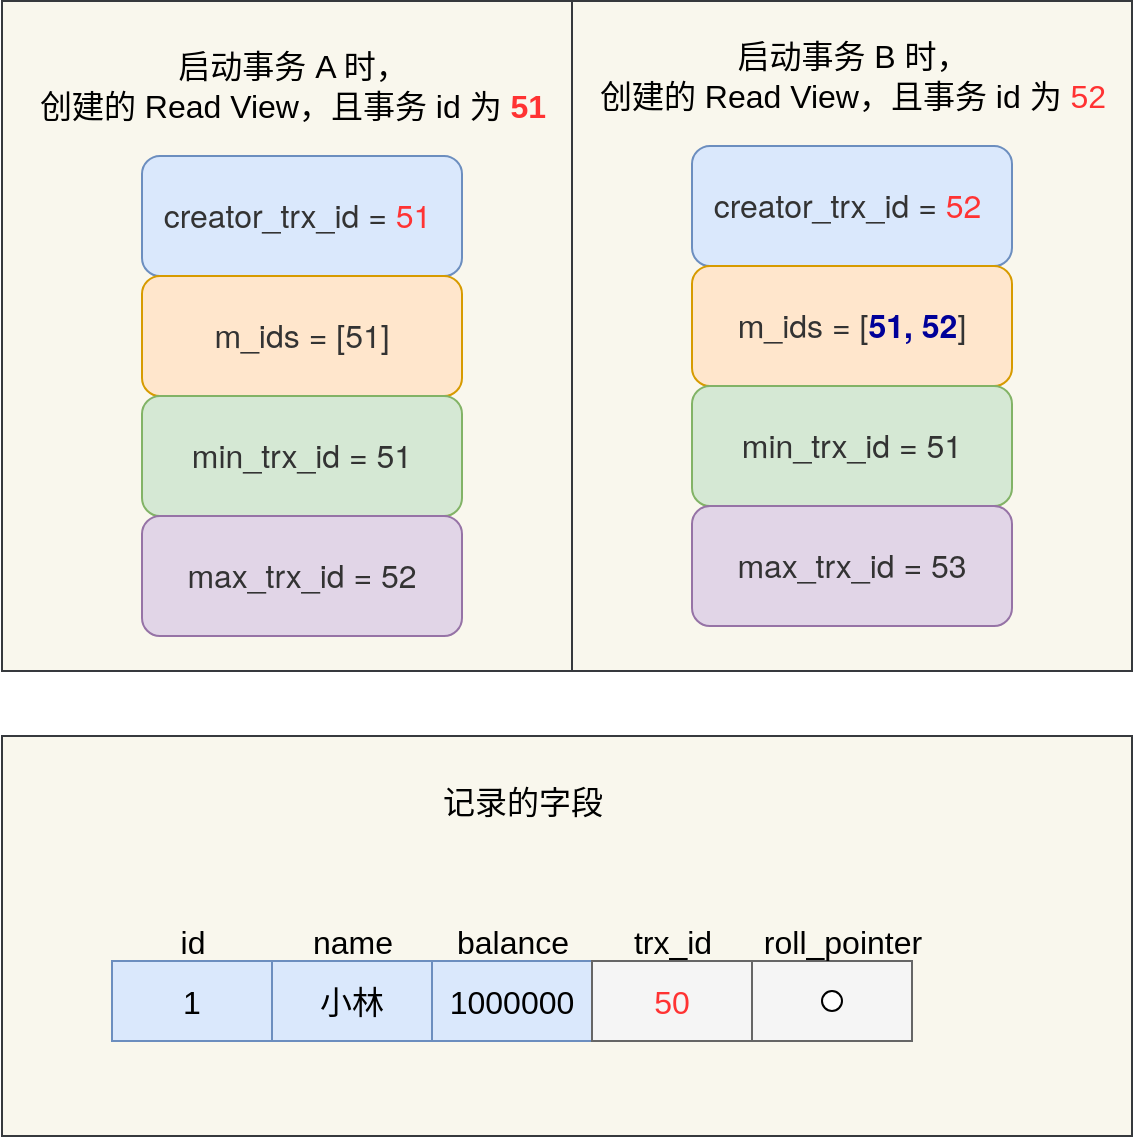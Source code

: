 <mxfile version="17.2.4" type="github">
  <diagram id="Ua_hDdF575RJbxlPZzkG" name="第 1 页">
    <mxGraphModel dx="929" dy="531" grid="1" gridSize="10" guides="1" tooltips="1" connect="1" arrows="1" fold="1" page="1" pageScale="1" pageWidth="827" pageHeight="1169" math="0" shadow="0">
      <root>
        <mxCell id="0" />
        <mxCell id="1" parent="0" />
        <mxCell id="kqDQWQaItfaZ256zWpmj-26" value="" style="rounded=0;whiteSpace=wrap;html=1;fontSize=16;fillColor=#f9f7ed;strokeColor=#36393d;" parent="1" vertex="1">
          <mxGeometry x="180" y="400" width="565" height="200" as="geometry" />
        </mxCell>
        <mxCell id="kqDQWQaItfaZ256zWpmj-12" value="" style="rounded=0;whiteSpace=wrap;html=1;fontSize=16;fillColor=#f9f7ed;strokeColor=#36393d;" parent="1" vertex="1">
          <mxGeometry x="465" y="32.5" width="280" height="335" as="geometry" />
        </mxCell>
        <mxCell id="kqDQWQaItfaZ256zWpmj-11" value="" style="rounded=0;whiteSpace=wrap;html=1;fontSize=16;fillColor=#f9f7ed;strokeColor=#36393d;" parent="1" vertex="1">
          <mxGeometry x="180" y="32.5" width="285" height="335" as="geometry" />
        </mxCell>
        <mxCell id="kqDQWQaItfaZ256zWpmj-1" value="&lt;span style=&quot;color: rgb(51 , 51 , 51) ; font-family: &amp;#34;helvetica neue&amp;#34; , &amp;#34;helvetica&amp;#34; , &amp;#34;arial&amp;#34; , sans-serif ; font-size: 16px ; text-align: left&quot;&gt;creator_trx_&lt;/span&gt;&lt;span style=&quot;color: rgb(51 , 51 , 51) ; font-family: &amp;#34;helvetica neue&amp;#34; , &amp;#34;helvetica&amp;#34; , &amp;#34;arial&amp;#34; , sans-serif ; font-size: 16px ; text-align: left&quot;&gt;id = &lt;/span&gt;&lt;span style=&quot;font-family: &amp;#34;helvetica neue&amp;#34; , &amp;#34;helvetica&amp;#34; , &amp;#34;arial&amp;#34; , sans-serif ; font-size: 16px ; text-align: left&quot;&gt;&lt;font color=&quot;#ff3333&quot;&gt;51&lt;/font&gt;&lt;/span&gt;&lt;span style=&quot;color: rgb(51 , 51 , 51) ; font-family: &amp;#34;helvetica neue&amp;#34; , &amp;#34;helvetica&amp;#34; , &amp;#34;arial&amp;#34; , sans-serif ; font-size: 16px ; text-align: left&quot;&gt;&amp;nbsp;&lt;/span&gt;" style="rounded=1;whiteSpace=wrap;html=1;fontSize=16;fillColor=#dae8fc;strokeColor=#6c8ebf;labelBackgroundColor=none;" parent="1" vertex="1">
          <mxGeometry x="250" y="110" width="160" height="60" as="geometry" />
        </mxCell>
        <mxCell id="kqDQWQaItfaZ256zWpmj-2" value="&lt;span style=&quot;color: rgb(51 , 51 , 51) ; font-family: &amp;#34;helvetica neue&amp;#34; , &amp;#34;helvetica&amp;#34; , &amp;#34;arial&amp;#34; , sans-serif ; font-size: 16px ; text-align: left&quot;&gt;m_&lt;/span&gt;&lt;span style=&quot;color: rgb(51 , 51 , 51) ; font-family: &amp;#34;helvetica neue&amp;#34; , &amp;#34;helvetica&amp;#34; , &amp;#34;arial&amp;#34; , sans-serif ; font-size: 16px ; text-align: left&quot;&gt;id&lt;/span&gt;&lt;span style=&quot;color: rgb(51 , 51 , 51) ; font-family: &amp;#34;helvetica neue&amp;#34; , &amp;#34;helvetica&amp;#34; , &amp;#34;arial&amp;#34; , sans-serif ; font-size: 16px ; text-align: left&quot;&gt;s = [51]&lt;br style=&quot;font-size: 16px&quot;&gt;&lt;/span&gt;" style="rounded=1;whiteSpace=wrap;html=1;fontSize=16;fillColor=#ffe6cc;strokeColor=#d79b00;labelBackgroundColor=none;" parent="1" vertex="1">
          <mxGeometry x="250" y="170" width="160" height="60" as="geometry" />
        </mxCell>
        <mxCell id="kqDQWQaItfaZ256zWpmj-3" value="&lt;span style=&quot;color: rgb(51 , 51 , 51) ; font-family: &amp;quot;helvetica neue&amp;quot; , &amp;quot;helvetica&amp;quot; , &amp;quot;arial&amp;quot; , sans-serif ; font-size: 16px ; text-align: left&quot;&gt;min_trx_&lt;/span&gt;&lt;span style=&quot;color: rgb(51 , 51 , 51) ; font-family: &amp;quot;helvetica neue&amp;quot; , &amp;quot;helvetica&amp;quot; , &amp;quot;arial&amp;quot; , sans-serif ; font-size: 16px ; text-align: left&quot;&gt;id = 51&lt;/span&gt;" style="rounded=1;whiteSpace=wrap;html=1;fontSize=16;fillColor=#d5e8d4;strokeColor=#82b366;labelBackgroundColor=none;" parent="1" vertex="1">
          <mxGeometry x="250" y="230" width="160" height="60" as="geometry" />
        </mxCell>
        <mxCell id="kqDQWQaItfaZ256zWpmj-4" value="&lt;span style=&quot;color: rgb(51 , 51 , 51) ; font-family: &amp;#34;helvetica neue&amp;#34; , &amp;#34;helvetica&amp;#34; , &amp;#34;arial&amp;#34; , sans-serif ; font-size: 16px ; text-align: left&quot;&gt;max_trx_&lt;/span&gt;&lt;span style=&quot;color: rgb(51 , 51 , 51) ; font-family: &amp;#34;helvetica neue&amp;#34; , &amp;#34;helvetica&amp;#34; , &amp;#34;arial&amp;#34; , sans-serif ; font-size: 16px ; text-align: left&quot;&gt;id = 52&lt;/span&gt;" style="rounded=1;whiteSpace=wrap;html=1;fontSize=16;fillColor=#e1d5e7;strokeColor=#9673a6;labelBackgroundColor=none;" parent="1" vertex="1">
          <mxGeometry x="250" y="290" width="160" height="60" as="geometry" />
        </mxCell>
        <mxCell id="kqDQWQaItfaZ256zWpmj-5" value="&lt;span style=&quot;color: rgb(51 , 51 , 51) ; font-family: &amp;#34;helvetica neue&amp;#34; , &amp;#34;helvetica&amp;#34; , &amp;#34;arial&amp;#34; , sans-serif ; font-size: 16px ; text-align: left&quot;&gt;creator_trx_&lt;/span&gt;&lt;span style=&quot;color: rgb(51 , 51 , 51) ; font-family: &amp;#34;helvetica neue&amp;#34; , &amp;#34;helvetica&amp;#34; , &amp;#34;arial&amp;#34; , sans-serif ; font-size: 16px ; text-align: left&quot;&gt;id = &lt;/span&gt;&lt;span style=&quot;font-family: &amp;#34;helvetica neue&amp;#34; , &amp;#34;helvetica&amp;#34; , &amp;#34;arial&amp;#34; , sans-serif ; font-size: 16px ; text-align: left&quot;&gt;&lt;font color=&quot;#ff3333&quot;&gt;52&lt;/font&gt;&lt;/span&gt;&lt;span style=&quot;color: rgb(51 , 51 , 51) ; font-family: &amp;#34;helvetica neue&amp;#34; , &amp;#34;helvetica&amp;#34; , &amp;#34;arial&amp;#34; , sans-serif ; font-size: 16px ; text-align: left&quot;&gt;&amp;nbsp;&lt;/span&gt;" style="rounded=1;whiteSpace=wrap;html=1;fontSize=16;fillColor=#dae8fc;strokeColor=#6c8ebf;labelBackgroundColor=none;" parent="1" vertex="1">
          <mxGeometry x="525" y="105" width="160" height="60" as="geometry" />
        </mxCell>
        <mxCell id="kqDQWQaItfaZ256zWpmj-6" value="&lt;span style=&quot;color: rgb(51 , 51 , 51) ; font-family: &amp;#34;helvetica neue&amp;#34; , &amp;#34;helvetica&amp;#34; , &amp;#34;arial&amp;#34; , sans-serif ; font-size: 16px ; text-align: left&quot;&gt;m_&lt;/span&gt;&lt;span style=&quot;color: rgb(51 , 51 , 51) ; font-family: &amp;#34;helvetica neue&amp;#34; , &amp;#34;helvetica&amp;#34; , &amp;#34;arial&amp;#34; , sans-serif ; font-size: 16px ; text-align: left&quot;&gt;id&lt;/span&gt;&lt;span style=&quot;font-family: &amp;#34;helvetica neue&amp;#34; , &amp;#34;helvetica&amp;#34; , &amp;#34;arial&amp;#34; , sans-serif ; font-size: 16px ; text-align: left&quot;&gt;&lt;font color=&quot;#333333&quot;&gt;s = [&lt;/font&gt;&lt;b&gt;&lt;font color=&quot;#000099&quot;&gt;51, 52&lt;/font&gt;&lt;/b&gt;&lt;font color=&quot;#333333&quot;&gt;]&lt;/font&gt;&lt;br style=&quot;font-size: 16px&quot;&gt;&lt;/span&gt;" style="rounded=1;whiteSpace=wrap;html=1;fontSize=16;fillColor=#ffe6cc;strokeColor=#d79b00;labelBackgroundColor=none;" parent="1" vertex="1">
          <mxGeometry x="525" y="165" width="160" height="60" as="geometry" />
        </mxCell>
        <mxCell id="kqDQWQaItfaZ256zWpmj-7" value="&lt;span style=&quot;color: rgb(51 , 51 , 51) ; font-family: &amp;quot;helvetica neue&amp;quot; , &amp;quot;helvetica&amp;quot; , &amp;quot;arial&amp;quot; , sans-serif ; font-size: 16px ; text-align: left&quot;&gt;min_trx_&lt;/span&gt;&lt;span style=&quot;color: rgb(51 , 51 , 51) ; font-family: &amp;quot;helvetica neue&amp;quot; , &amp;quot;helvetica&amp;quot; , &amp;quot;arial&amp;quot; , sans-serif ; font-size: 16px ; text-align: left&quot;&gt;id = 51&lt;/span&gt;" style="rounded=1;whiteSpace=wrap;html=1;fontSize=16;fillColor=#d5e8d4;strokeColor=#82b366;labelBackgroundColor=none;" parent="1" vertex="1">
          <mxGeometry x="525" y="225" width="160" height="60" as="geometry" />
        </mxCell>
        <mxCell id="kqDQWQaItfaZ256zWpmj-8" value="&lt;span style=&quot;color: rgb(51 , 51 , 51) ; font-family: &amp;quot;helvetica neue&amp;quot; , &amp;quot;helvetica&amp;quot; , &amp;quot;arial&amp;quot; , sans-serif ; font-size: 16px ; text-align: left&quot;&gt;max_trx_&lt;/span&gt;&lt;span style=&quot;color: rgb(51 , 51 , 51) ; font-family: &amp;quot;helvetica neue&amp;quot; , &amp;quot;helvetica&amp;quot; , &amp;quot;arial&amp;quot; , sans-serif ; font-size: 16px ; text-align: left&quot;&gt;id = 53&lt;/span&gt;" style="rounded=1;whiteSpace=wrap;html=1;fontSize=16;fillColor=#e1d5e7;strokeColor=#9673a6;labelBackgroundColor=none;" parent="1" vertex="1">
          <mxGeometry x="525" y="285" width="160" height="60" as="geometry" />
        </mxCell>
        <mxCell id="kqDQWQaItfaZ256zWpmj-9" value="启动事务 A 时，&lt;br style=&quot;font-size: 16px&quot;&gt;创建的 Read View，且事务 id 为 &lt;b&gt;&lt;font color=&quot;#ff3333&quot;&gt;51&lt;/font&gt;&lt;/b&gt;" style="text;html=1;align=center;verticalAlign=middle;resizable=0;points=[];autosize=1;strokeColor=none;fontSize=16;" parent="1" vertex="1">
          <mxGeometry x="190" y="55" width="270" height="40" as="geometry" />
        </mxCell>
        <mxCell id="kqDQWQaItfaZ256zWpmj-10" value="启动事务 B 时，&lt;br style=&quot;font-size: 16px&quot;&gt;创建的 Read View，且事务 id 为 &lt;font color=&quot;#ff3333&quot;&gt;52&lt;/font&gt;" style="text;html=1;align=center;verticalAlign=middle;resizable=0;points=[];autosize=1;strokeColor=none;fontSize=16;" parent="1" vertex="1">
          <mxGeometry x="470" y="50" width="270" height="40" as="geometry" />
        </mxCell>
        <mxCell id="kqDQWQaItfaZ256zWpmj-13" value="1" style="rounded=0;whiteSpace=wrap;html=1;fontSize=16;fillColor=#dae8fc;strokeColor=#6c8ebf;" parent="1" vertex="1">
          <mxGeometry x="235" y="512.5" width="80" height="40" as="geometry" />
        </mxCell>
        <mxCell id="kqDQWQaItfaZ256zWpmj-14" value="小林" style="rounded=0;whiteSpace=wrap;html=1;fontSize=16;fillColor=#dae8fc;strokeColor=#6c8ebf;" parent="1" vertex="1">
          <mxGeometry x="315" y="512.5" width="80" height="40" as="geometry" />
        </mxCell>
        <mxCell id="kqDQWQaItfaZ256zWpmj-15" value="1000000" style="rounded=0;whiteSpace=wrap;html=1;fontSize=16;fillColor=#dae8fc;strokeColor=#6c8ebf;" parent="1" vertex="1">
          <mxGeometry x="395" y="512.5" width="80" height="40" as="geometry" />
        </mxCell>
        <mxCell id="kqDQWQaItfaZ256zWpmj-16" value="&lt;font color=&quot;#ff3333&quot;&gt;50&lt;/font&gt;" style="rounded=0;whiteSpace=wrap;html=1;fontSize=16;fillColor=#f5f5f5;strokeColor=#666666;fontColor=#333333;" parent="1" vertex="1">
          <mxGeometry x="475" y="512.5" width="80" height="40" as="geometry" />
        </mxCell>
        <mxCell id="kqDQWQaItfaZ256zWpmj-17" value="" style="rounded=0;whiteSpace=wrap;html=1;fontSize=16;fillColor=#f5f5f5;strokeColor=#666666;fontColor=#333333;" parent="1" vertex="1">
          <mxGeometry x="555" y="512.5" width="80" height="40" as="geometry" />
        </mxCell>
        <mxCell id="kqDQWQaItfaZ256zWpmj-18" value="id" style="text;html=1;align=center;verticalAlign=middle;resizable=0;points=[];autosize=1;strokeColor=none;fontSize=16;" parent="1" vertex="1">
          <mxGeometry x="260" y="492.5" width="30" height="20" as="geometry" />
        </mxCell>
        <mxCell id="kqDQWQaItfaZ256zWpmj-19" value="name" style="text;html=1;align=center;verticalAlign=middle;resizable=0;points=[];autosize=1;strokeColor=none;fontSize=16;" parent="1" vertex="1">
          <mxGeometry x="325" y="492.5" width="60" height="20" as="geometry" />
        </mxCell>
        <mxCell id="kqDQWQaItfaZ256zWpmj-20" value="balance" style="text;html=1;align=center;verticalAlign=middle;resizable=0;points=[];autosize=1;strokeColor=none;fontSize=16;" parent="1" vertex="1">
          <mxGeometry x="400" y="492.5" width="70" height="20" as="geometry" />
        </mxCell>
        <mxCell id="kqDQWQaItfaZ256zWpmj-21" value="trx_id" style="text;html=1;align=center;verticalAlign=middle;resizable=0;points=[];autosize=1;strokeColor=none;fontSize=16;" parent="1" vertex="1">
          <mxGeometry x="490" y="492.5" width="50" height="20" as="geometry" />
        </mxCell>
        <mxCell id="kqDQWQaItfaZ256zWpmj-22" value="roll_pointer" style="text;html=1;align=center;verticalAlign=middle;resizable=0;points=[];autosize=1;strokeColor=none;fontSize=16;" parent="1" vertex="1">
          <mxGeometry x="555" y="492.5" width="90" height="20" as="geometry" />
        </mxCell>
        <mxCell id="kqDQWQaItfaZ256zWpmj-24" value="" style="ellipse;whiteSpace=wrap;html=1;aspect=fixed;fontSize=16;" parent="1" vertex="1">
          <mxGeometry x="590" y="527.5" width="10" height="10" as="geometry" />
        </mxCell>
        <mxCell id="kqDQWQaItfaZ256zWpmj-27" value="记录的字段" style="text;html=1;align=center;verticalAlign=middle;resizable=0;points=[];autosize=1;strokeColor=none;fontSize=16;" parent="1" vertex="1">
          <mxGeometry x="390" y="422.5" width="100" height="20" as="geometry" />
        </mxCell>
      </root>
    </mxGraphModel>
  </diagram>
</mxfile>
